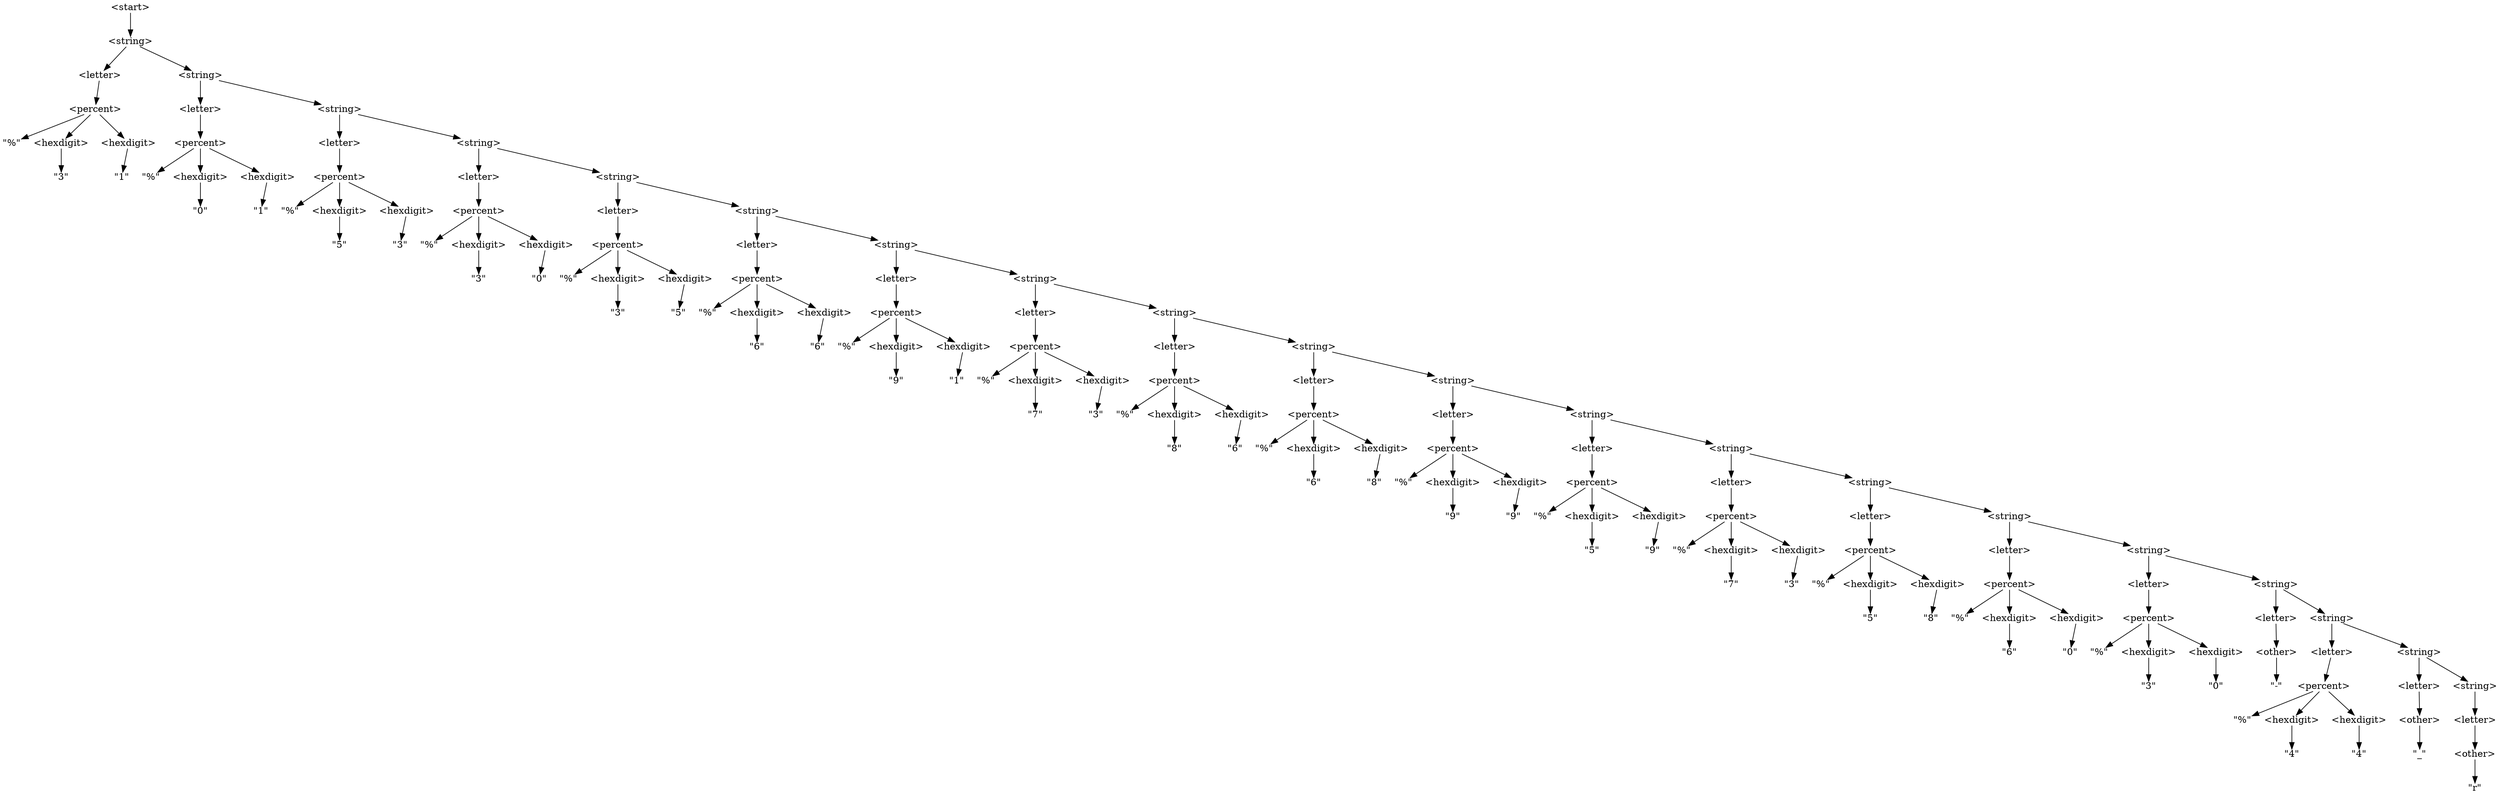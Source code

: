 digraph DerivationTree {

    node [shape=plain];

    n1 [label="\<start\>"];
    n2 [label="\<string\>"];
    n1 -> n2;

    n3 [label="\<letter\>"];
    n2 -> n3;

    n4 [label="\<string\>"];
    n2 -> n4;

    n5 [label="\<percent\>"];
    n3 -> n5;

    n6 [label="\<letter\>"];
    n4 -> n6;

    n7 [label="\<string\>"];
    n4 -> n7;

    n8 [label="\"%\""];
    n5 -> n8;

    n9 [label="\<hexdigit\>"];
    n5 -> n9;

    n10 [label="\<hexdigit\>"];
    n5 -> n10;

    n11 [label="\<percent\>"];
    n6 -> n11;

    n12 [label="\<letter\>"];
    n7 -> n12;

    n13 [label="\<string\>"];
    n7 -> n13;

    n14 [label="\"3\""];
    n9 -> n14;

    n15 [label="\"1\""];
    n10 -> n15;

    n16 [label="\"%\""];
    n11 -> n16;

    n17 [label="\<hexdigit\>"];
    n11 -> n17;

    n18 [label="\<hexdigit\>"];
    n11 -> n18;

    n19 [label="\<percent\>"];
    n12 -> n19;

    n20 [label="\<letter\>"];
    n13 -> n20;

    n21 [label="\<string\>"];
    n13 -> n21;

    n22 [label="\"0\""];
    n17 -> n22;

    n23 [label="\"1\""];
    n18 -> n23;

    n24 [label="\"%\""];
    n19 -> n24;

    n25 [label="\<hexdigit\>"];
    n19 -> n25;

    n26 [label="\<hexdigit\>"];
    n19 -> n26;

    n27 [label="\<percent\>"];
    n20 -> n27;

    n28 [label="\<letter\>"];
    n21 -> n28;

    n29 [label="\<string\>"];
    n21 -> n29;

    n30 [label="\"5\""];
    n25 -> n30;

    n31 [label="\"3\""];
    n26 -> n31;

    n32 [label="\"%\""];
    n27 -> n32;

    n33 [label="\<hexdigit\>"];
    n27 -> n33;

    n34 [label="\<hexdigit\>"];
    n27 -> n34;

    n35 [label="\<percent\>"];
    n28 -> n35;

    n36 [label="\<letter\>"];
    n29 -> n36;

    n37 [label="\<string\>"];
    n29 -> n37;

    n38 [label="\"3\""];
    n33 -> n38;

    n39 [label="\"0\""];
    n34 -> n39;

    n40 [label="\"%\""];
    n35 -> n40;

    n41 [label="\<hexdigit\>"];
    n35 -> n41;

    n42 [label="\<hexdigit\>"];
    n35 -> n42;

    n43 [label="\<percent\>"];
    n36 -> n43;

    n44 [label="\<letter\>"];
    n37 -> n44;

    n45 [label="\<string\>"];
    n37 -> n45;

    n46 [label="\"3\""];
    n41 -> n46;

    n47 [label="\"5\""];
    n42 -> n47;

    n48 [label="\"%\""];
    n43 -> n48;

    n49 [label="\<hexdigit\>"];
    n43 -> n49;

    n50 [label="\<hexdigit\>"];
    n43 -> n50;

    n51 [label="\<percent\>"];
    n44 -> n51;

    n52 [label="\<letter\>"];
    n45 -> n52;

    n53 [label="\<string\>"];
    n45 -> n53;

    n54 [label="\"6\""];
    n49 -> n54;

    n55 [label="\"6\""];
    n50 -> n55;

    n56 [label="\"%\""];
    n51 -> n56;

    n57 [label="\<hexdigit\>"];
    n51 -> n57;

    n58 [label="\<hexdigit\>"];
    n51 -> n58;

    n59 [label="\<percent\>"];
    n52 -> n59;

    n60 [label="\<letter\>"];
    n53 -> n60;

    n61 [label="\<string\>"];
    n53 -> n61;

    n62 [label="\"9\""];
    n57 -> n62;

    n63 [label="\"1\""];
    n58 -> n63;

    n64 [label="\"%\""];
    n59 -> n64;

    n65 [label="\<hexdigit\>"];
    n59 -> n65;

    n66 [label="\<hexdigit\>"];
    n59 -> n66;

    n67 [label="\<percent\>"];
    n60 -> n67;

    n68 [label="\<letter\>"];
    n61 -> n68;

    n69 [label="\<string\>"];
    n61 -> n69;

    n70 [label="\"7\""];
    n65 -> n70;

    n71 [label="\"3\""];
    n66 -> n71;

    n72 [label="\"%\""];
    n67 -> n72;

    n73 [label="\<hexdigit\>"];
    n67 -> n73;

    n74 [label="\<hexdigit\>"];
    n67 -> n74;

    n75 [label="\<percent\>"];
    n68 -> n75;

    n76 [label="\<letter\>"];
    n69 -> n76;

    n77 [label="\<string\>"];
    n69 -> n77;

    n78 [label="\"8\""];
    n73 -> n78;

    n79 [label="\"6\""];
    n74 -> n79;

    n80 [label="\"%\""];
    n75 -> n80;

    n81 [label="\<hexdigit\>"];
    n75 -> n81;

    n82 [label="\<hexdigit\>"];
    n75 -> n82;

    n83 [label="\<percent\>"];
    n76 -> n83;

    n84 [label="\<letter\>"];
    n77 -> n84;

    n85 [label="\<string\>"];
    n77 -> n85;

    n86 [label="\"6\""];
    n81 -> n86;

    n87 [label="\"8\""];
    n82 -> n87;

    n88 [label="\"%\""];
    n83 -> n88;

    n89 [label="\<hexdigit\>"];
    n83 -> n89;

    n90 [label="\<hexdigit\>"];
    n83 -> n90;

    n91 [label="\<percent\>"];
    n84 -> n91;

    n92 [label="\<letter\>"];
    n85 -> n92;

    n93 [label="\<string\>"];
    n85 -> n93;

    n94 [label="\"9\""];
    n89 -> n94;

    n95 [label="\"9\""];
    n90 -> n95;

    n96 [label="\"%\""];
    n91 -> n96;

    n97 [label="\<hexdigit\>"];
    n91 -> n97;

    n98 [label="\<hexdigit\>"];
    n91 -> n98;

    n99 [label="\<percent\>"];
    n92 -> n99;

    n100 [label="\<letter\>"];
    n93 -> n100;

    n101 [label="\<string\>"];
    n93 -> n101;

    n102 [label="\"5\""];
    n97 -> n102;

    n103 [label="\"9\""];
    n98 -> n103;

    n104 [label="\"%\""];
    n99 -> n104;

    n105 [label="\<hexdigit\>"];
    n99 -> n105;

    n106 [label="\<hexdigit\>"];
    n99 -> n106;

    n107 [label="\<percent\>"];
    n100 -> n107;

    n108 [label="\<letter\>"];
    n101 -> n108;

    n109 [label="\<string\>"];
    n101 -> n109;

    n110 [label="\"7\""];
    n105 -> n110;

    n111 [label="\"3\""];
    n106 -> n111;

    n112 [label="\"%\""];
    n107 -> n112;

    n113 [label="\<hexdigit\>"];
    n107 -> n113;

    n114 [label="\<hexdigit\>"];
    n107 -> n114;

    n115 [label="\<percent\>"];
    n108 -> n115;

    n116 [label="\<letter\>"];
    n109 -> n116;

    n117 [label="\<string\>"];
    n109 -> n117;

    n118 [label="\"5\""];
    n113 -> n118;

    n119 [label="\"8\""];
    n114 -> n119;

    n120 [label="\"%\""];
    n115 -> n120;

    n121 [label="\<hexdigit\>"];
    n115 -> n121;

    n122 [label="\<hexdigit\>"];
    n115 -> n122;

    n123 [label="\<percent\>"];
    n116 -> n123;

    n124 [label="\<letter\>"];
    n117 -> n124;

    n125 [label="\<string\>"];
    n117 -> n125;

    n126 [label="\"6\""];
    n121 -> n126;

    n127 [label="\"0\""];
    n122 -> n127;

    n128 [label="\"%\""];
    n123 -> n128;

    n129 [label="\<hexdigit\>"];
    n123 -> n129;

    n130 [label="\<hexdigit\>"];
    n123 -> n130;

    n131 [label="\<other\>"];
    n124 -> n131;

    n132 [label="\<letter\>"];
    n125 -> n132;

    n133 [label="\<string\>"];
    n125 -> n133;

    n134 [label="\"3\""];
    n129 -> n134;

    n135 [label="\"0\""];
    n130 -> n135;

    n136 [label="\"-\""];
    n131 -> n136;

    n137 [label="\<percent\>"];
    n132 -> n137;

    n138 [label="\<letter\>"];
    n133 -> n138;

    n139 [label="\<string\>"];
    n133 -> n139;

    n140 [label="\"%\""];
    n137 -> n140;

    n141 [label="\<hexdigit\>"];
    n137 -> n141;

    n142 [label="\<hexdigit\>"];
    n137 -> n142;

    n143 [label="\<other\>"];
    n138 -> n143;

    n144 [label="\<letter\>"];
    n139 -> n144;

    n145 [label="\"4\""];
    n141 -> n145;

    n146 [label="\"4\""];
    n142 -> n146;

    n147 [label="\"_\""];
    n143 -> n147;

    n148 [label="\<other\>"];
    n144 -> n148;

    n149 [label="\"r\""];
    n148 -> n149;

}